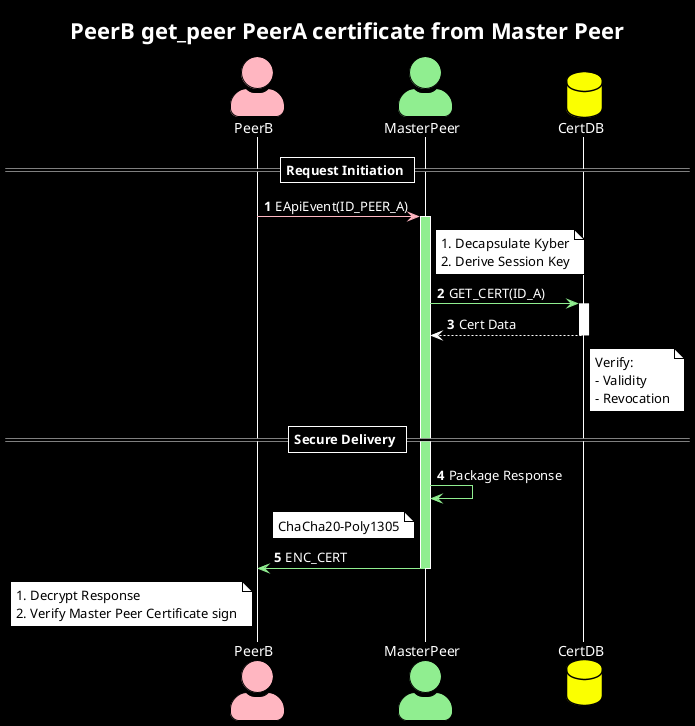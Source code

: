 @startuml
!theme plain

' Global dark theme settings
skinparam backgroundColor #000000
skinparam defaultFontColor #FFFFFF

' Note specific settings
skinparam note {
    BackgroundColor #FFFFFF
    BorderColor #000000
    FontColor #000000
}

' Actor specific settings - using monochrome style
skinparam actorStyle awesome
skinparam actor {
    StereotypeFontColor #FFFFFF
    FontColor #FFFFFF
}

' Control specific settings
skinparam control {
    FontColor #FFFFFF
    FontSize 17
    BackgroundColor $MASTER_PEER_COLOR
    BorderColor $MASTER_PEER_COLOR
    ScaleX 1.5
    ScaleY 1.5
}

' Queue specific settings
skinparam queue {
    BackgroundColor #FFFFFF
    BorderColor #FFFFFF
    FontColor #000000
}

' Styling for sequences
skinparam sequence {
    LifeLineBorderColor #FFFFFF
    LifeLineBackgroundColor #000000
    ParticipantBorderColor #FFFFFF
    GroupBackgroundColor #000000
    GroupBodyBackgroundColor #000000
    GroupBorderColor #FFFFFF
    GroupFontColor #FFFFFF
    DividerBackgroundColor #000000
    DividerBorderColor #FFFFFF
    DividerFontColor #FFFFFF
}

' Colors definition (aligned with sequence_diagram_0.puml + PeerB color)
!$PEER_A_COLOR = "#87CEEB"
!$MASTER_PEER_COLOR = "#90EE90"
!$PEER_B_COLOR = "#FFB6C1"
!$MEMORY_COLOR = "#fbff00"
!$SYSTEM_COLOR = "#FFFFFF"

' Participants
actor "PeerB" as PB $PEER_B_COLOR
actor "MasterPeer" as MP $MASTER_PEER_COLOR
database "CertDB" as DB $MEMORY_COLOR

title PeerB get_peer PeerA certificate from Master Peer

autonumber
== Request Initiation ==

PB -[$PEER_B_COLOR]> MP: EApiEvent(ID_PEER_A)
activate MP $MASTER_PEER_COLOR
note right MP: 1. Decapsulate Kyber\n2. Derive Session Key

MP -[$MASTER_PEER_COLOR]> DB: GET_CERT(ID_A)
activate DB $SYSTEM_COLOR
DB --[$SYSTEM_COLOR]> MP: Cert Data
note right DB: Verify:\n- Validity\n- Revocation
deactivate DB

== Secure Delivery ==

MP -[$MASTER_PEER_COLOR]> MP: Package Response
note left MP: ChaCha20-Poly1305

MP -[$MASTER_PEER_COLOR]> PB: ENC_CERT
note left PB: 1. Decrypt Response\n2. Verify Master Peer Certificate sign

deactivate MP

@enduml